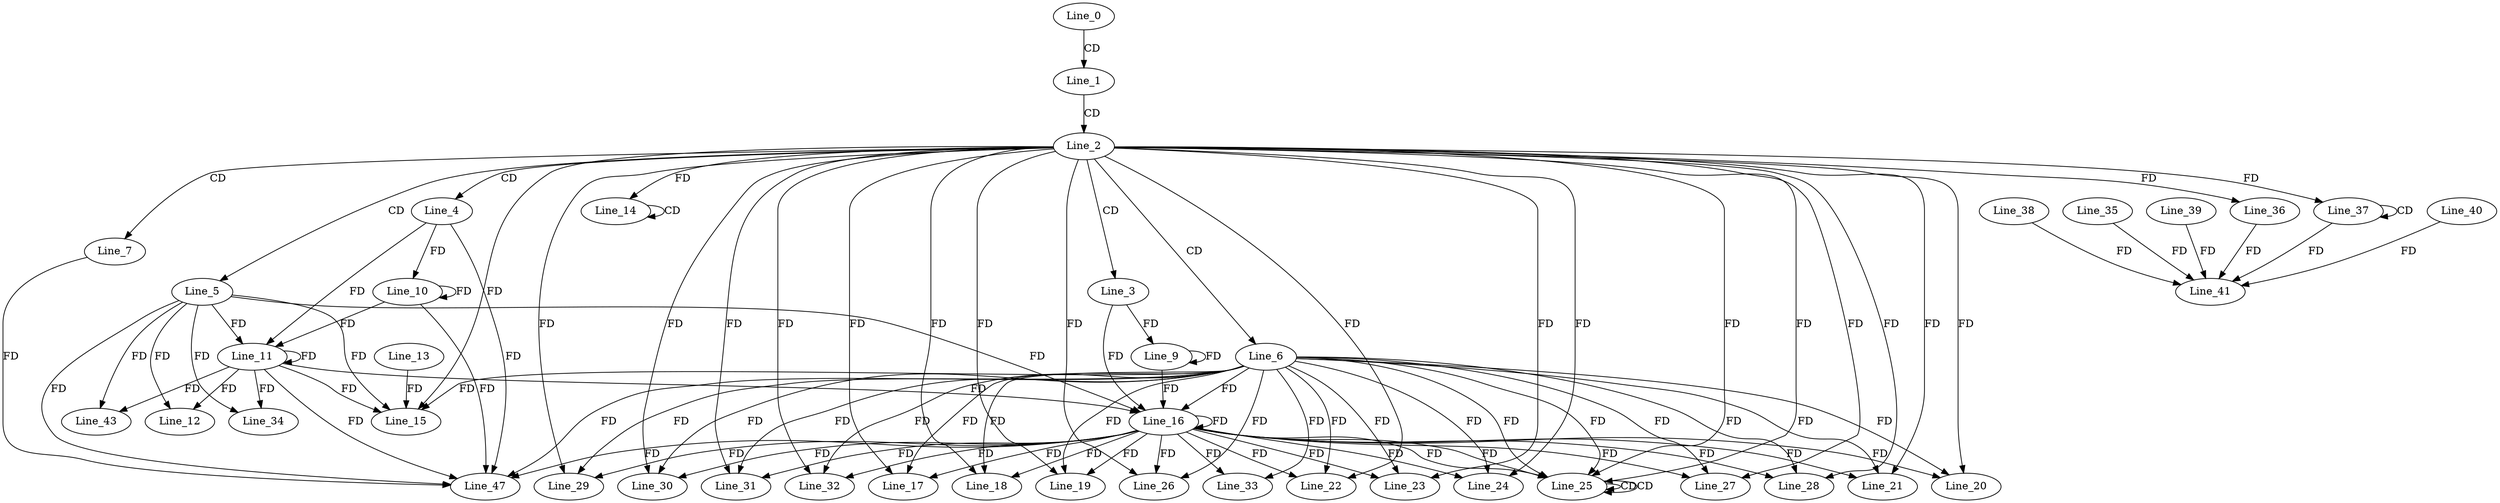digraph G {
  Line_0;
  Line_1;
  Line_2;
  Line_3;
  Line_4;
  Line_5;
  Line_6;
  Line_7;
  Line_9;
  Line_10;
  Line_10;
  Line_11;
  Line_11;
  Line_12;
  Line_14;
  Line_14;
  Line_13;
  Line_15;
  Line_16;
  Line_16;
  Line_17;
  Line_17;
  Line_18;
  Line_18;
  Line_19;
  Line_19;
  Line_20;
  Line_20;
  Line_21;
  Line_21;
  Line_22;
  Line_22;
  Line_23;
  Line_23;
  Line_24;
  Line_24;
  Line_25;
  Line_25;
  Line_25;
  Line_25;
  Line_25;
  Line_25;
  Line_26;
  Line_26;
  Line_27;
  Line_27;
  Line_28;
  Line_28;
  Line_29;
  Line_29;
  Line_30;
  Line_30;
  Line_31;
  Line_31;
  Line_32;
  Line_32;
  Line_33;
  Line_34;
  Line_36;
  Line_37;
  Line_37;
  Line_40;
  Line_41;
  Line_38;
  Line_35;
  Line_39;
  Line_36;
  Line_41;
  Line_43;
  Line_47;
  Line_0 -> Line_1 [ label="CD" ];
  Line_1 -> Line_2 [ label="CD" ];
  Line_2 -> Line_3 [ label="CD" ];
  Line_2 -> Line_4 [ label="CD" ];
  Line_2 -> Line_5 [ label="CD" ];
  Line_2 -> Line_6 [ label="CD" ];
  Line_2 -> Line_7 [ label="CD" ];
  Line_3 -> Line_9 [ label="FD" ];
  Line_9 -> Line_9 [ label="FD" ];
  Line_4 -> Line_10 [ label="FD" ];
  Line_10 -> Line_10 [ label="FD" ];
  Line_5 -> Line_11 [ label="FD" ];
  Line_11 -> Line_11 [ label="FD" ];
  Line_4 -> Line_11 [ label="FD" ];
  Line_10 -> Line_11 [ label="FD" ];
  Line_5 -> Line_12 [ label="FD" ];
  Line_11 -> Line_12 [ label="FD" ];
  Line_14 -> Line_14 [ label="CD" ];
  Line_2 -> Line_14 [ label="FD" ];
  Line_13 -> Line_15 [ label="FD" ];
  Line_2 -> Line_15 [ label="FD" ];
  Line_5 -> Line_15 [ label="FD" ];
  Line_11 -> Line_15 [ label="FD" ];
  Line_6 -> Line_15 [ label="FD" ];
  Line_6 -> Line_16 [ label="FD" ];
  Line_16 -> Line_16 [ label="FD" ];
  Line_5 -> Line_16 [ label="FD" ];
  Line_11 -> Line_16 [ label="FD" ];
  Line_3 -> Line_16 [ label="FD" ];
  Line_9 -> Line_16 [ label="FD" ];
  Line_6 -> Line_17 [ label="FD" ];
  Line_16 -> Line_17 [ label="FD" ];
  Line_2 -> Line_17 [ label="FD" ];
  Line_6 -> Line_18 [ label="FD" ];
  Line_16 -> Line_18 [ label="FD" ];
  Line_2 -> Line_18 [ label="FD" ];
  Line_6 -> Line_19 [ label="FD" ];
  Line_16 -> Line_19 [ label="FD" ];
  Line_2 -> Line_19 [ label="FD" ];
  Line_6 -> Line_20 [ label="FD" ];
  Line_16 -> Line_20 [ label="FD" ];
  Line_2 -> Line_20 [ label="FD" ];
  Line_6 -> Line_21 [ label="FD" ];
  Line_16 -> Line_21 [ label="FD" ];
  Line_2 -> Line_21 [ label="FD" ];
  Line_6 -> Line_22 [ label="FD" ];
  Line_16 -> Line_22 [ label="FD" ];
  Line_2 -> Line_22 [ label="FD" ];
  Line_6 -> Line_23 [ label="FD" ];
  Line_16 -> Line_23 [ label="FD" ];
  Line_2 -> Line_23 [ label="FD" ];
  Line_6 -> Line_24 [ label="FD" ];
  Line_16 -> Line_24 [ label="FD" ];
  Line_2 -> Line_24 [ label="FD" ];
  Line_2 -> Line_25 [ label="FD" ];
  Line_25 -> Line_25 [ label="CD" ];
  Line_6 -> Line_25 [ label="FD" ];
  Line_16 -> Line_25 [ label="FD" ];
  Line_25 -> Line_25 [ label="CD" ];
  Line_6 -> Line_25 [ label="FD" ];
  Line_16 -> Line_25 [ label="FD" ];
  Line_2 -> Line_25 [ label="FD" ];
  Line_6 -> Line_26 [ label="FD" ];
  Line_16 -> Line_26 [ label="FD" ];
  Line_2 -> Line_26 [ label="FD" ];
  Line_6 -> Line_27 [ label="FD" ];
  Line_16 -> Line_27 [ label="FD" ];
  Line_2 -> Line_27 [ label="FD" ];
  Line_6 -> Line_28 [ label="FD" ];
  Line_16 -> Line_28 [ label="FD" ];
  Line_2 -> Line_28 [ label="FD" ];
  Line_6 -> Line_29 [ label="FD" ];
  Line_16 -> Line_29 [ label="FD" ];
  Line_2 -> Line_29 [ label="FD" ];
  Line_6 -> Line_30 [ label="FD" ];
  Line_16 -> Line_30 [ label="FD" ];
  Line_2 -> Line_30 [ label="FD" ];
  Line_6 -> Line_31 [ label="FD" ];
  Line_16 -> Line_31 [ label="FD" ];
  Line_2 -> Line_31 [ label="FD" ];
  Line_6 -> Line_32 [ label="FD" ];
  Line_16 -> Line_32 [ label="FD" ];
  Line_2 -> Line_32 [ label="FD" ];
  Line_6 -> Line_33 [ label="FD" ];
  Line_16 -> Line_33 [ label="FD" ];
  Line_5 -> Line_34 [ label="FD" ];
  Line_11 -> Line_34 [ label="FD" ];
  Line_2 -> Line_36 [ label="FD" ];
  Line_37 -> Line_37 [ label="CD" ];
  Line_2 -> Line_37 [ label="FD" ];
  Line_40 -> Line_41 [ label="FD" ];
  Line_37 -> Line_41 [ label="FD" ];
  Line_38 -> Line_41 [ label="FD" ];
  Line_35 -> Line_41 [ label="FD" ];
  Line_39 -> Line_41 [ label="FD" ];
  Line_36 -> Line_41 [ label="FD" ];
  Line_5 -> Line_43 [ label="FD" ];
  Line_11 -> Line_43 [ label="FD" ];
  Line_7 -> Line_47 [ label="FD" ];
  Line_6 -> Line_47 [ label="FD" ];
  Line_16 -> Line_47 [ label="FD" ];
  Line_5 -> Line_47 [ label="FD" ];
  Line_11 -> Line_47 [ label="FD" ];
  Line_4 -> Line_47 [ label="FD" ];
  Line_10 -> Line_47 [ label="FD" ];
}
